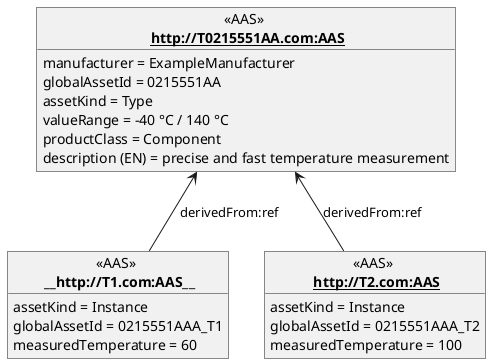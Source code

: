 @startuml

object "<<AAS>> \n __**http://T0215551AA.com:AAS**__" as AAS0 {
  manufacturer = ExampleManufacturer
  globalAssetId = 0215551AA
  assetKind = Type
  valueRange = -40 °C / 140 °C
  productClass = Component
  description (EN) = precise and fast temperature measurement
}

object "<<AAS>> \n **__http://T1.com:AAS**__" as AA1 {
  assetKind = Instance
  globalAssetId = 0215551AAA_T1
  measuredTemperature = 60
}

object "<<AAS>> \n __**http://T2.com:AAS**__" as AAS2 {
  assetKind = Instance
  globalAssetId = 0215551AAA_T2
  measuredTemperature = 100
}

AAS0 <-- AA1 : derivedFrom:ref
AAS0 <-- AAS2 : derivedFrom:ref

@enduml
